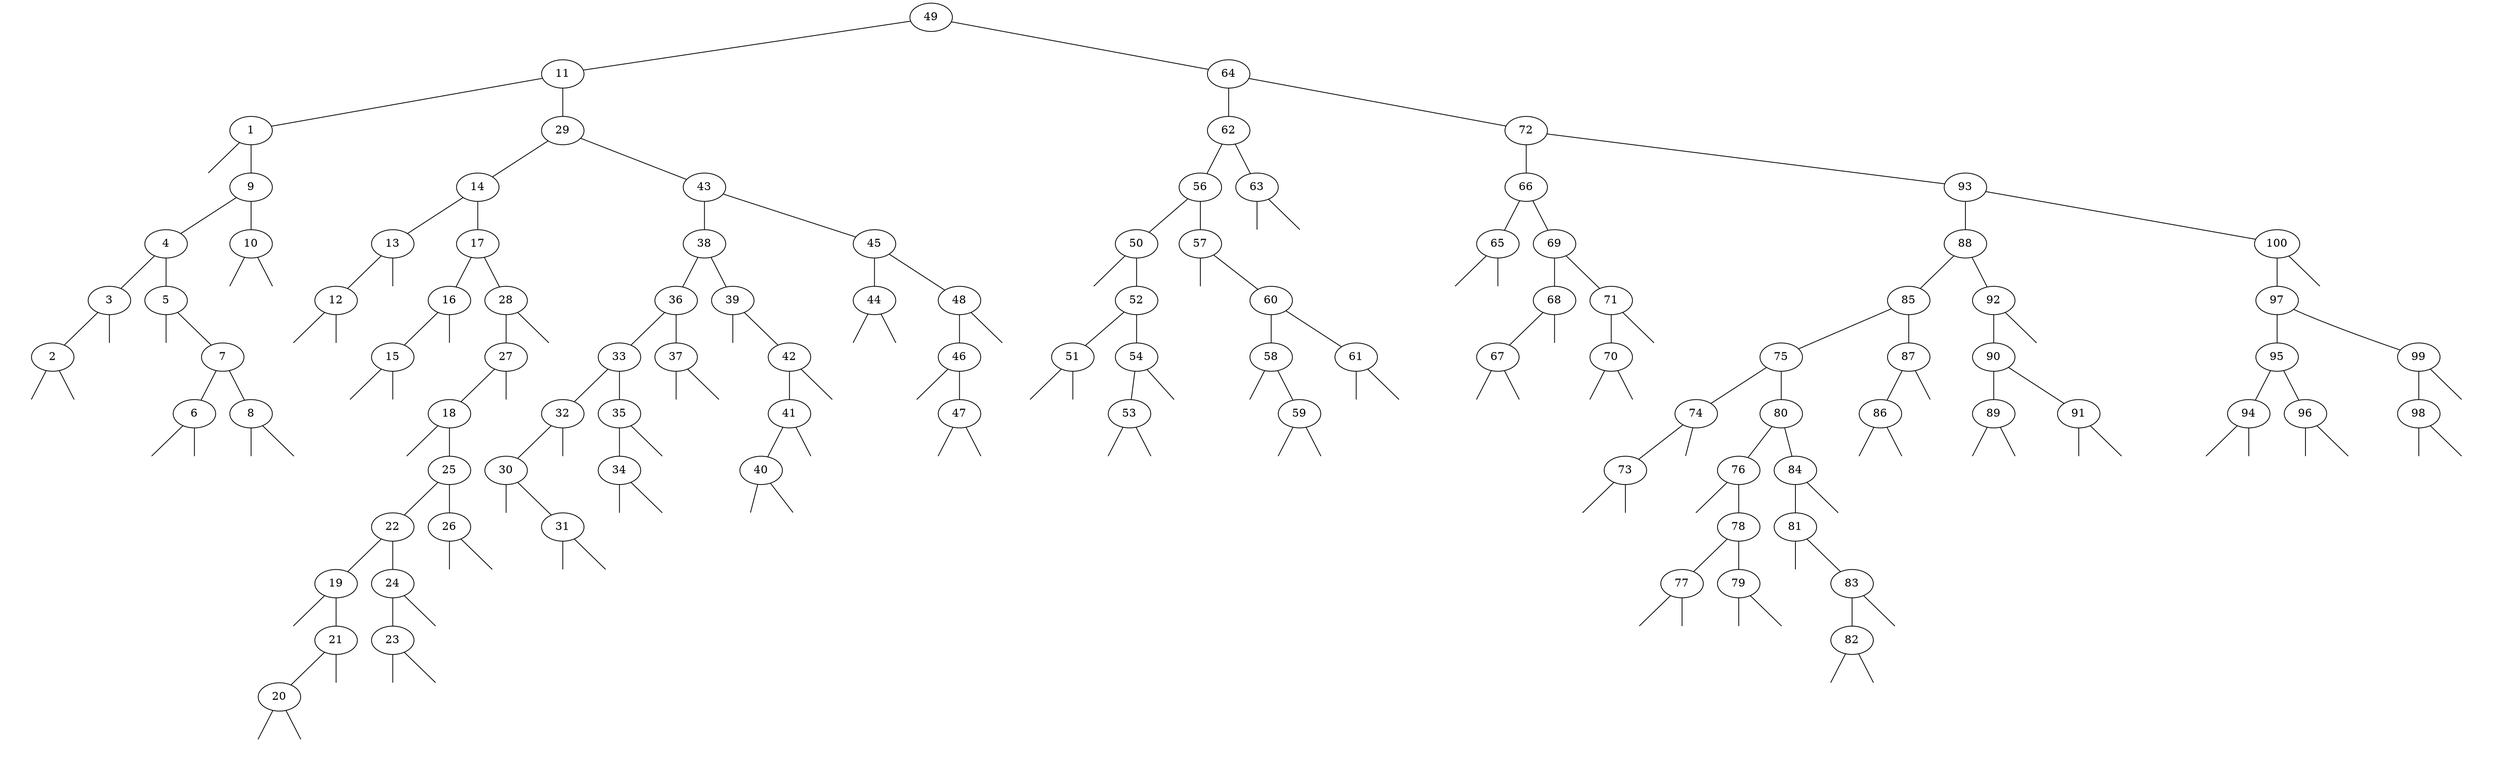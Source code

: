 graph arbre {
	0[shape="plaintext", label=""];
	1[shape="plaintext", label=""];
	2[shape="plaintext", label=""];
	3[label=2];
	3 -- 1;
	3 -- 2;
	4[shape="plaintext", label=""];
	5[label=3];
	5 -- 3;
	5 -- 4;
	6[shape="plaintext", label=""];
	7[shape="plaintext", label=""];
	8[shape="plaintext", label=""];
	9[label=6];
	9 -- 7;
	9 -- 8;
	10[shape="plaintext", label=""];
	11[shape="plaintext", label=""];
	12[label=8];
	12 -- 10;
	12 -- 11;
	13[label=7];
	13 -- 9;
	13 -- 12;
	14[label=5];
	14 -- 6;
	14 -- 13;
	15[label=4];
	15 -- 5;
	15 -- 14;
	16[shape="plaintext", label=""];
	17[shape="plaintext", label=""];
	18[label=10];
	18 -- 16;
	18 -- 17;
	19[label=9];
	19 -- 15;
	19 -- 18;
	20[label=1];
	20 -- 0;
	20 -- 19;
	21[shape="plaintext", label=""];
	22[shape="plaintext", label=""];
	23[label=12];
	23 -- 21;
	23 -- 22;
	24[shape="plaintext", label=""];
	25[label=13];
	25 -- 23;
	25 -- 24;
	26[shape="plaintext", label=""];
	27[shape="plaintext", label=""];
	28[label=15];
	28 -- 26;
	28 -- 27;
	29[shape="plaintext", label=""];
	30[label=16];
	30 -- 28;
	30 -- 29;
	31[shape="plaintext", label=""];
	32[shape="plaintext", label=""];
	33[shape="plaintext", label=""];
	34[shape="plaintext", label=""];
	35[label=20];
	35 -- 33;
	35 -- 34;
	36[shape="plaintext", label=""];
	37[label=21];
	37 -- 35;
	37 -- 36;
	38[label=19];
	38 -- 32;
	38 -- 37;
	39[shape="plaintext", label=""];
	40[shape="plaintext", label=""];
	41[label=23];
	41 -- 39;
	41 -- 40;
	42[shape="plaintext", label=""];
	43[label=24];
	43 -- 41;
	43 -- 42;
	44[label=22];
	44 -- 38;
	44 -- 43;
	45[shape="plaintext", label=""];
	46[shape="plaintext", label=""];
	47[label=26];
	47 -- 45;
	47 -- 46;
	48[label=25];
	48 -- 44;
	48 -- 47;
	49[label=18];
	49 -- 31;
	49 -- 48;
	50[shape="plaintext", label=""];
	51[label=27];
	51 -- 49;
	51 -- 50;
	52[shape="plaintext", label=""];
	53[label=28];
	53 -- 51;
	53 -- 52;
	54[label=17];
	54 -- 30;
	54 -- 53;
	55[label=14];
	55 -- 25;
	55 -- 54;
	56[shape="plaintext", label=""];
	57[shape="plaintext", label=""];
	58[shape="plaintext", label=""];
	59[label=31];
	59 -- 57;
	59 -- 58;
	60[label=30];
	60 -- 56;
	60 -- 59;
	61[shape="plaintext", label=""];
	62[label=32];
	62 -- 60;
	62 -- 61;
	63[shape="plaintext", label=""];
	64[shape="plaintext", label=""];
	65[label=34];
	65 -- 63;
	65 -- 64;
	66[shape="plaintext", label=""];
	67[label=35];
	67 -- 65;
	67 -- 66;
	68[label=33];
	68 -- 62;
	68 -- 67;
	69[shape="plaintext", label=""];
	70[shape="plaintext", label=""];
	71[label=37];
	71 -- 69;
	71 -- 70;
	72[label=36];
	72 -- 68;
	72 -- 71;
	73[shape="plaintext", label=""];
	74[shape="plaintext", label=""];
	75[shape="plaintext", label=""];
	76[label=40];
	76 -- 74;
	76 -- 75;
	77[shape="plaintext", label=""];
	78[label=41];
	78 -- 76;
	78 -- 77;
	79[shape="plaintext", label=""];
	80[label=42];
	80 -- 78;
	80 -- 79;
	81[label=39];
	81 -- 73;
	81 -- 80;
	82[label=38];
	82 -- 72;
	82 -- 81;
	83[shape="plaintext", label=""];
	84[shape="plaintext", label=""];
	85[label=44];
	85 -- 83;
	85 -- 84;
	86[shape="plaintext", label=""];
	87[shape="plaintext", label=""];
	88[shape="plaintext", label=""];
	89[label=47];
	89 -- 87;
	89 -- 88;
	90[label=46];
	90 -- 86;
	90 -- 89;
	91[shape="plaintext", label=""];
	92[label=48];
	92 -- 90;
	92 -- 91;
	93[label=45];
	93 -- 85;
	93 -- 92;
	94[label=43];
	94 -- 82;
	94 -- 93;
	95[label=29];
	95 -- 55;
	95 -- 94;
	96[label=11];
	96 -- 20;
	96 -- 95;
	97[shape="plaintext", label=""];
	98[shape="plaintext", label=""];
	99[shape="plaintext", label=""];
	100[label=51];
	100 -- 98;
	100 -- 99;
	101[shape="plaintext", label=""];
	102[shape="plaintext", label=""];
	103[label=53];
	103 -- 101;
	103 -- 102;
	104[shape="plaintext", label=""];
	105[label=54];
	105 -- 103;
	105 -- 104;
	106[label=52];
	106 -- 100;
	106 -- 105;
	107[label=50];
	107 -- 97;
	107 -- 106;
	108[shape="plaintext", label=""];
	109[shape="plaintext", label=""];
	110[shape="plaintext", label=""];
	111[shape="plaintext", label=""];
	112[label=59];
	112 -- 110;
	112 -- 111;
	113[label=58];
	113 -- 109;
	113 -- 112;
	114[shape="plaintext", label=""];
	115[shape="plaintext", label=""];
	116[label=61];
	116 -- 114;
	116 -- 115;
	117[label=60];
	117 -- 113;
	117 -- 116;
	118[label=57];
	118 -- 108;
	118 -- 117;
	119[label=56];
	119 -- 107;
	119 -- 118;
	120[shape="plaintext", label=""];
	121[shape="plaintext", label=""];
	122[label=63];
	122 -- 120;
	122 -- 121;
	123[label=62];
	123 -- 119;
	123 -- 122;
	124[shape="plaintext", label=""];
	125[shape="plaintext", label=""];
	126[label=65];
	126 -- 124;
	126 -- 125;
	127[shape="plaintext", label=""];
	128[shape="plaintext", label=""];
	129[label=67];
	129 -- 127;
	129 -- 128;
	130[shape="plaintext", label=""];
	131[label=68];
	131 -- 129;
	131 -- 130;
	132[shape="plaintext", label=""];
	133[shape="plaintext", label=""];
	134[label=70];
	134 -- 132;
	134 -- 133;
	135[shape="plaintext", label=""];
	136[label=71];
	136 -- 134;
	136 -- 135;
	137[label=69];
	137 -- 131;
	137 -- 136;
	138[label=66];
	138 -- 126;
	138 -- 137;
	139[shape="plaintext", label=""];
	140[shape="plaintext", label=""];
	141[label=73];
	141 -- 139;
	141 -- 140;
	142[shape="plaintext", label=""];
	143[label=74];
	143 -- 141;
	143 -- 142;
	144[shape="plaintext", label=""];
	145[shape="plaintext", label=""];
	146[shape="plaintext", label=""];
	147[label=77];
	147 -- 145;
	147 -- 146;
	148[shape="plaintext", label=""];
	149[shape="plaintext", label=""];
	150[label=79];
	150 -- 148;
	150 -- 149;
	151[label=78];
	151 -- 147;
	151 -- 150;
	152[label=76];
	152 -- 144;
	152 -- 151;
	153[shape="plaintext", label=""];
	154[shape="plaintext", label=""];
	155[shape="plaintext", label=""];
	156[label=82];
	156 -- 154;
	156 -- 155;
	157[shape="plaintext", label=""];
	158[label=83];
	158 -- 156;
	158 -- 157;
	159[label=81];
	159 -- 153;
	159 -- 158;
	160[shape="plaintext", label=""];
	161[label=84];
	161 -- 159;
	161 -- 160;
	162[label=80];
	162 -- 152;
	162 -- 161;
	163[label=75];
	163 -- 143;
	163 -- 162;
	164[shape="plaintext", label=""];
	165[shape="plaintext", label=""];
	166[label=86];
	166 -- 164;
	166 -- 165;
	167[shape="plaintext", label=""];
	168[label=87];
	168 -- 166;
	168 -- 167;
	169[label=85];
	169 -- 163;
	169 -- 168;
	170[shape="plaintext", label=""];
	171[shape="plaintext", label=""];
	172[label=89];
	172 -- 170;
	172 -- 171;
	173[shape="plaintext", label=""];
	174[shape="plaintext", label=""];
	175[label=91];
	175 -- 173;
	175 -- 174;
	176[label=90];
	176 -- 172;
	176 -- 175;
	177[shape="plaintext", label=""];
	178[label=92];
	178 -- 176;
	178 -- 177;
	179[label=88];
	179 -- 169;
	179 -- 178;
	180[shape="plaintext", label=""];
	181[shape="plaintext", label=""];
	182[label=94];
	182 -- 180;
	182 -- 181;
	183[shape="plaintext", label=""];
	184[shape="plaintext", label=""];
	185[label=96];
	185 -- 183;
	185 -- 184;
	186[label=95];
	186 -- 182;
	186 -- 185;
	187[shape="plaintext", label=""];
	188[shape="plaintext", label=""];
	189[label=98];
	189 -- 187;
	189 -- 188;
	190[shape="plaintext", label=""];
	191[label=99];
	191 -- 189;
	191 -- 190;
	192[label=97];
	192 -- 186;
	192 -- 191;
	193[shape="plaintext", label=""];
	194[label=100];
	194 -- 192;
	194 -- 193;
	195[label=93];
	195 -- 179;
	195 -- 194;
	196[label=72];
	196 -- 138;
	196 -- 195;
	197[label=64];
	197 -- 123;
	197 -- 196;
	198[label=49];
	198 -- 96;
	198 -- 197;
}
